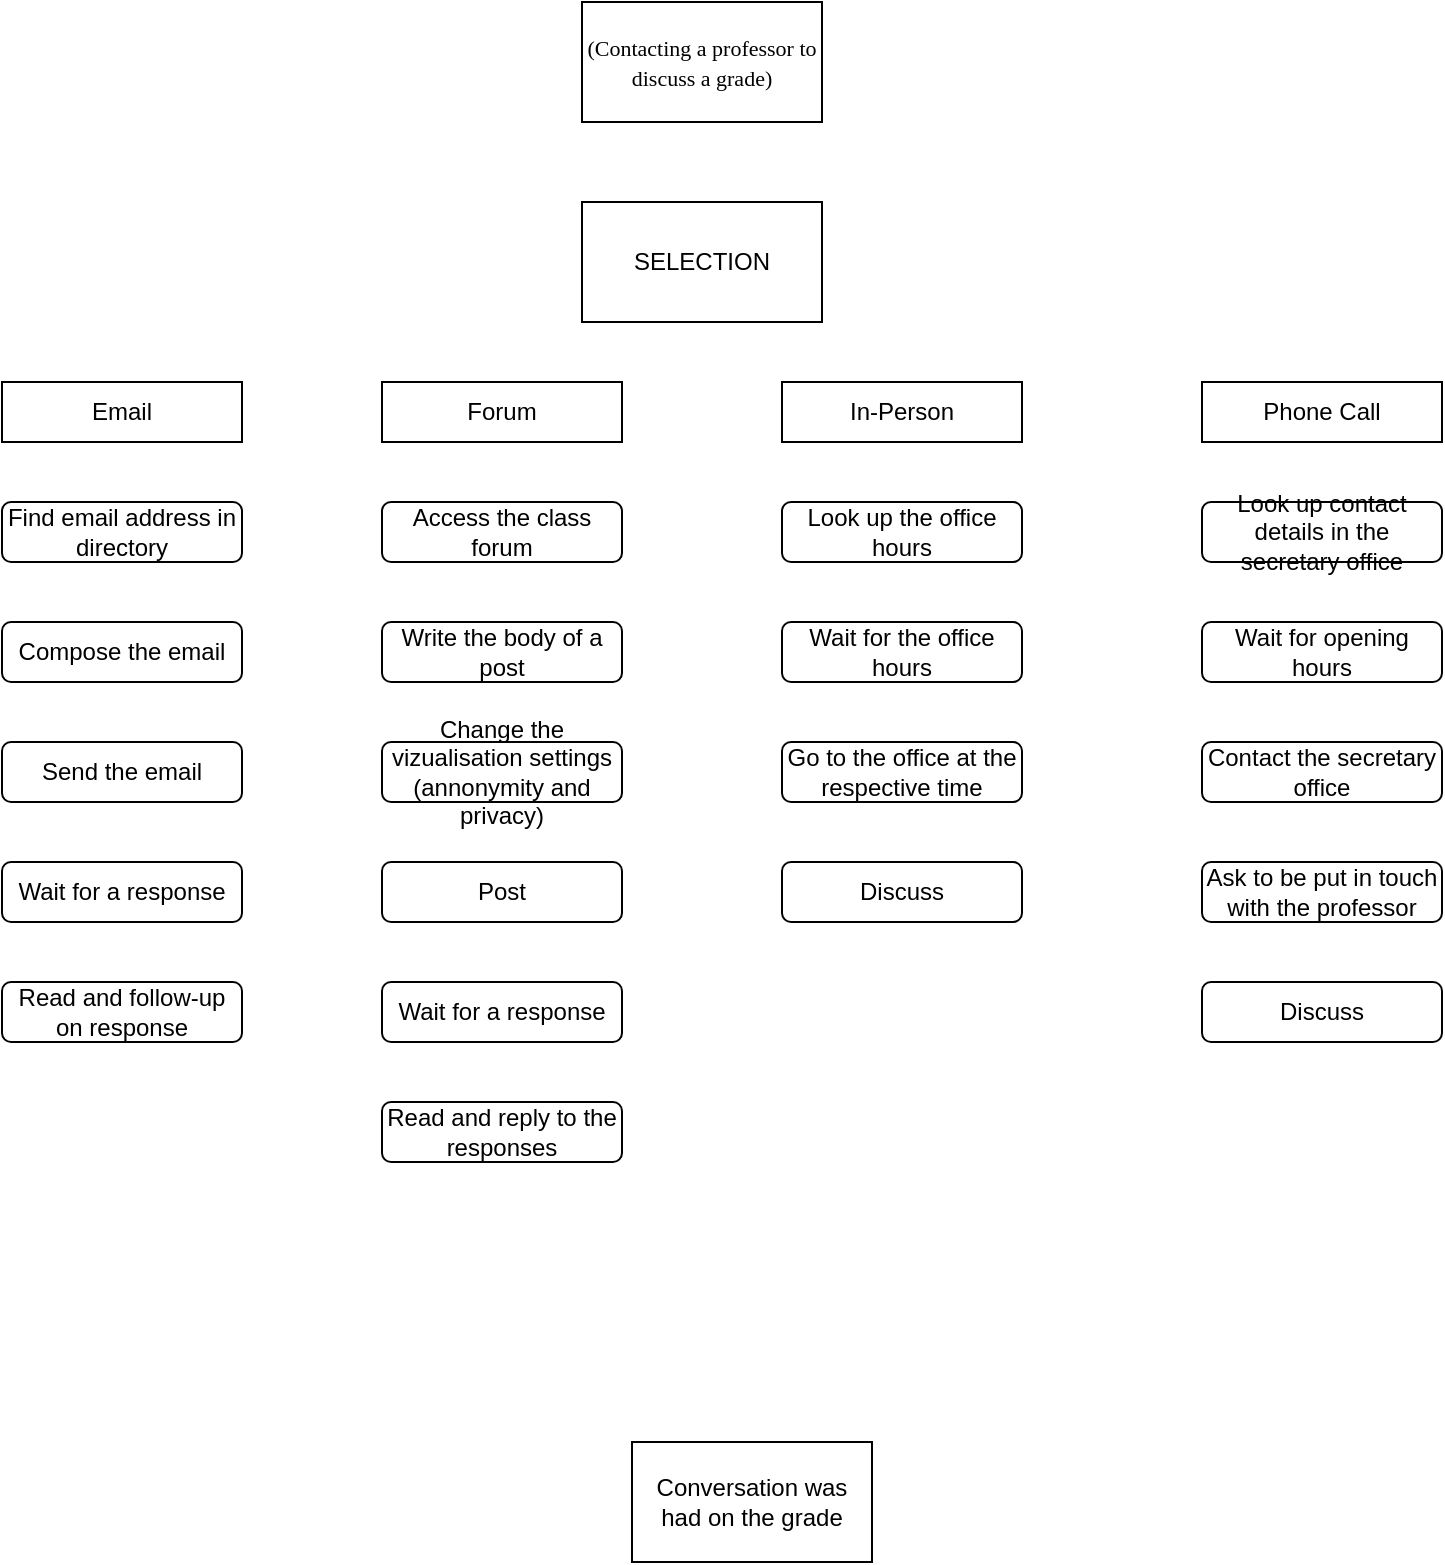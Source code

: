 <mxfile version="21.0.2" type="github">
  <diagram name="Page-1" id="WvSSQb0seS6lPPq7U4Gz">
    <mxGraphModel dx="1366" dy="766" grid="1" gridSize="10" guides="1" tooltips="1" connect="1" arrows="1" fold="1" page="1" pageScale="1" pageWidth="850" pageHeight="1100" math="0" shadow="0">
      <root>
        <mxCell id="0" />
        <mxCell id="1" parent="0" />
        <mxCell id="-d-hnmhowhYl7v4XqWfw-1" value="&lt;font style=&quot;font-size: 11px;&quot; data-font-src=&quot;https://www.ctan.org/tex-archive/fonts/tex-gyre/opentype&quot; face=&quot;Gyre Pagella&quot;&gt;(Contacting a professor to discuss a grade)&lt;/font&gt;" style="rounded=0;whiteSpace=wrap;html=1;" vertex="1" parent="1">
          <mxGeometry x="340" y="40" width="120" height="60" as="geometry" />
        </mxCell>
        <mxCell id="-d-hnmhowhYl7v4XqWfw-2" value="SELECTION" style="rounded=0;whiteSpace=wrap;html=1;" vertex="1" parent="1">
          <mxGeometry x="340" y="140" width="120" height="60" as="geometry" />
        </mxCell>
        <mxCell id="-d-hnmhowhYl7v4XqWfw-3" value="Email" style="rounded=0;whiteSpace=wrap;html=1;" vertex="1" parent="1">
          <mxGeometry x="50" y="230" width="120" height="30" as="geometry" />
        </mxCell>
        <mxCell id="-d-hnmhowhYl7v4XqWfw-4" value="Forum" style="rounded=0;whiteSpace=wrap;html=1;" vertex="1" parent="1">
          <mxGeometry x="240" y="230" width="120" height="30" as="geometry" />
        </mxCell>
        <mxCell id="-d-hnmhowhYl7v4XqWfw-5" value="In-Person" style="rounded=0;whiteSpace=wrap;html=1;" vertex="1" parent="1">
          <mxGeometry x="440" y="230" width="120" height="30" as="geometry" />
        </mxCell>
        <mxCell id="-d-hnmhowhYl7v4XqWfw-6" value="Phone Call" style="rounded=0;whiteSpace=wrap;html=1;" vertex="1" parent="1">
          <mxGeometry x="650" y="230" width="120" height="30" as="geometry" />
        </mxCell>
        <mxCell id="-d-hnmhowhYl7v4XqWfw-7" value="Find email address in directory" style="rounded=1;whiteSpace=wrap;html=1;" vertex="1" parent="1">
          <mxGeometry x="50" y="290" width="120" height="30" as="geometry" />
        </mxCell>
        <mxCell id="-d-hnmhowhYl7v4XqWfw-8" value="Compose the email" style="rounded=1;whiteSpace=wrap;html=1;" vertex="1" parent="1">
          <mxGeometry x="50" y="350" width="120" height="30" as="geometry" />
        </mxCell>
        <mxCell id="-d-hnmhowhYl7v4XqWfw-9" value="Send the email" style="rounded=1;whiteSpace=wrap;html=1;" vertex="1" parent="1">
          <mxGeometry x="50" y="410" width="120" height="30" as="geometry" />
        </mxCell>
        <mxCell id="-d-hnmhowhYl7v4XqWfw-10" value="Wait for a response" style="rounded=1;whiteSpace=wrap;html=1;" vertex="1" parent="1">
          <mxGeometry x="50" y="470" width="120" height="30" as="geometry" />
        </mxCell>
        <mxCell id="-d-hnmhowhYl7v4XqWfw-11" value="Read and follow-up on response" style="rounded=1;whiteSpace=wrap;html=1;" vertex="1" parent="1">
          <mxGeometry x="50" y="530" width="120" height="30" as="geometry" />
        </mxCell>
        <mxCell id="-d-hnmhowhYl7v4XqWfw-12" value="Access the class forum" style="rounded=1;whiteSpace=wrap;html=1;" vertex="1" parent="1">
          <mxGeometry x="240" y="290" width="120" height="30" as="geometry" />
        </mxCell>
        <mxCell id="-d-hnmhowhYl7v4XqWfw-13" value="Write the body of a post" style="rounded=1;whiteSpace=wrap;html=1;" vertex="1" parent="1">
          <mxGeometry x="240" y="350" width="120" height="30" as="geometry" />
        </mxCell>
        <mxCell id="-d-hnmhowhYl7v4XqWfw-14" value="Change the vizualisation settings (annonymity and privacy)" style="rounded=1;whiteSpace=wrap;html=1;" vertex="1" parent="1">
          <mxGeometry x="240" y="410" width="120" height="30" as="geometry" />
        </mxCell>
        <mxCell id="-d-hnmhowhYl7v4XqWfw-15" value="Post" style="rounded=1;whiteSpace=wrap;html=1;" vertex="1" parent="1">
          <mxGeometry x="240" y="470" width="120" height="30" as="geometry" />
        </mxCell>
        <mxCell id="-d-hnmhowhYl7v4XqWfw-16" value="Wait for a response" style="rounded=1;whiteSpace=wrap;html=1;" vertex="1" parent="1">
          <mxGeometry x="240" y="530" width="120" height="30" as="geometry" />
        </mxCell>
        <mxCell id="-d-hnmhowhYl7v4XqWfw-17" value="Read and reply to the responses" style="rounded=1;whiteSpace=wrap;html=1;" vertex="1" parent="1">
          <mxGeometry x="240" y="590" width="120" height="30" as="geometry" />
        </mxCell>
        <mxCell id="-d-hnmhowhYl7v4XqWfw-18" value="Look up the office hours" style="rounded=1;whiteSpace=wrap;html=1;" vertex="1" parent="1">
          <mxGeometry x="440" y="290" width="120" height="30" as="geometry" />
        </mxCell>
        <mxCell id="-d-hnmhowhYl7v4XqWfw-19" value="Wait for the office hours" style="rounded=1;whiteSpace=wrap;html=1;" vertex="1" parent="1">
          <mxGeometry x="440" y="350" width="120" height="30" as="geometry" />
        </mxCell>
        <mxCell id="-d-hnmhowhYl7v4XqWfw-20" value="Go to the office at the respective time" style="rounded=1;whiteSpace=wrap;html=1;" vertex="1" parent="1">
          <mxGeometry x="440" y="410" width="120" height="30" as="geometry" />
        </mxCell>
        <mxCell id="-d-hnmhowhYl7v4XqWfw-21" value="Discuss" style="rounded=1;whiteSpace=wrap;html=1;" vertex="1" parent="1">
          <mxGeometry x="440" y="470" width="120" height="30" as="geometry" />
        </mxCell>
        <mxCell id="-d-hnmhowhYl7v4XqWfw-22" value="Look up contact details in the secretary office" style="rounded=1;whiteSpace=wrap;html=1;" vertex="1" parent="1">
          <mxGeometry x="650" y="290" width="120" height="30" as="geometry" />
        </mxCell>
        <mxCell id="-d-hnmhowhYl7v4XqWfw-23" value="Wait for opening hours" style="rounded=1;whiteSpace=wrap;html=1;" vertex="1" parent="1">
          <mxGeometry x="650" y="350" width="120" height="30" as="geometry" />
        </mxCell>
        <mxCell id="-d-hnmhowhYl7v4XqWfw-24" value="Contact the secretary office" style="rounded=1;whiteSpace=wrap;html=1;" vertex="1" parent="1">
          <mxGeometry x="650" y="410" width="120" height="30" as="geometry" />
        </mxCell>
        <mxCell id="-d-hnmhowhYl7v4XqWfw-25" value="Ask to be put in touch with the professor" style="rounded=1;whiteSpace=wrap;html=1;" vertex="1" parent="1">
          <mxGeometry x="650" y="470" width="120" height="30" as="geometry" />
        </mxCell>
        <mxCell id="-d-hnmhowhYl7v4XqWfw-26" value="Discuss" style="rounded=1;whiteSpace=wrap;html=1;" vertex="1" parent="1">
          <mxGeometry x="650" y="530" width="120" height="30" as="geometry" />
        </mxCell>
        <mxCell id="-d-hnmhowhYl7v4XqWfw-27" value="Conversation was had on the grade" style="rounded=0;whiteSpace=wrap;html=1;" vertex="1" parent="1">
          <mxGeometry x="365" y="760" width="120" height="60" as="geometry" />
        </mxCell>
      </root>
    </mxGraphModel>
  </diagram>
</mxfile>
